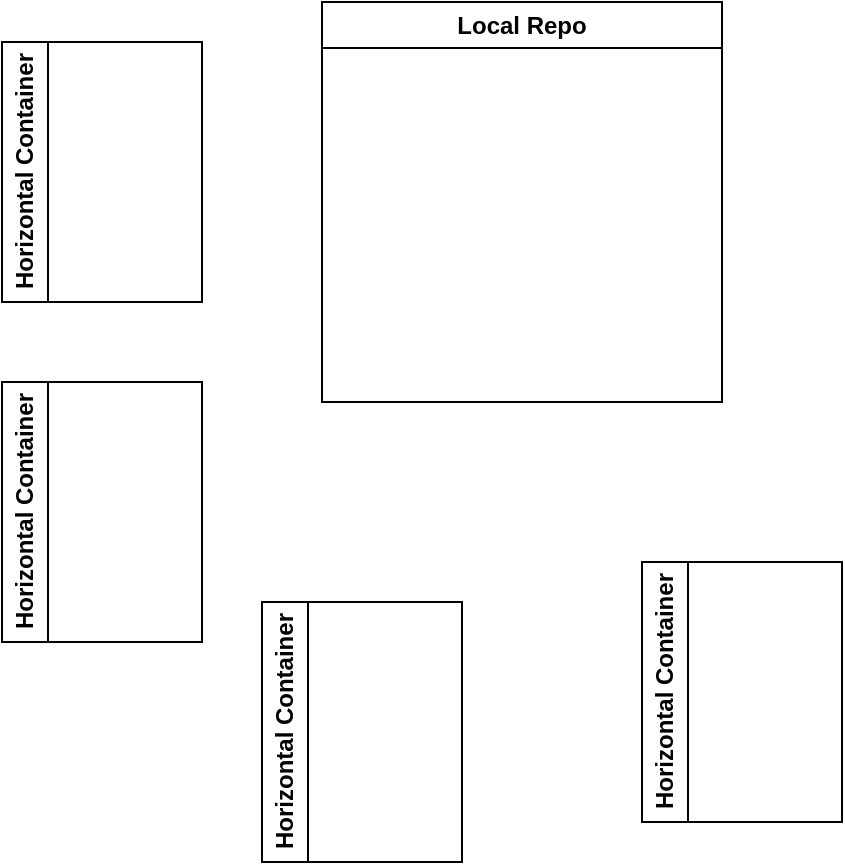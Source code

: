 <mxfile version="21.2.8" type="device">
  <diagram name="Page-1" id="40vsBva7hbNui5GYfAQe">
    <mxGraphModel dx="954" dy="584" grid="1" gridSize="10" guides="1" tooltips="1" connect="1" arrows="1" fold="1" page="1" pageScale="1" pageWidth="827" pageHeight="1169" math="0" shadow="0">
      <root>
        <mxCell id="0" />
        <mxCell id="1" parent="0" />
        <mxCell id="G9XruiaiO37n5tsxCglA-1" value="Local Repo" style="swimlane;whiteSpace=wrap;html=1;" vertex="1" parent="1">
          <mxGeometry x="310" y="200" width="200" height="200" as="geometry" />
        </mxCell>
        <mxCell id="G9XruiaiO37n5tsxCglA-2" value="Horizontal Container" style="swimlane;horizontal=0;whiteSpace=wrap;html=1;" vertex="1" parent="1">
          <mxGeometry x="150" y="220" width="100" height="130" as="geometry" />
        </mxCell>
        <mxCell id="G9XruiaiO37n5tsxCglA-3" value="Horizontal Container" style="swimlane;horizontal=0;whiteSpace=wrap;html=1;" vertex="1" parent="1">
          <mxGeometry x="150" y="390" width="100" height="130" as="geometry" />
        </mxCell>
        <mxCell id="G9XruiaiO37n5tsxCglA-4" value="Horizontal Container" style="swimlane;horizontal=0;whiteSpace=wrap;html=1;" vertex="1" parent="1">
          <mxGeometry x="280" y="500" width="100" height="130" as="geometry" />
        </mxCell>
        <mxCell id="G9XruiaiO37n5tsxCglA-5" value="Horizontal Container" style="swimlane;horizontal=0;whiteSpace=wrap;html=1;" vertex="1" parent="1">
          <mxGeometry x="470" y="480" width="100" height="130" as="geometry" />
        </mxCell>
      </root>
    </mxGraphModel>
  </diagram>
</mxfile>
